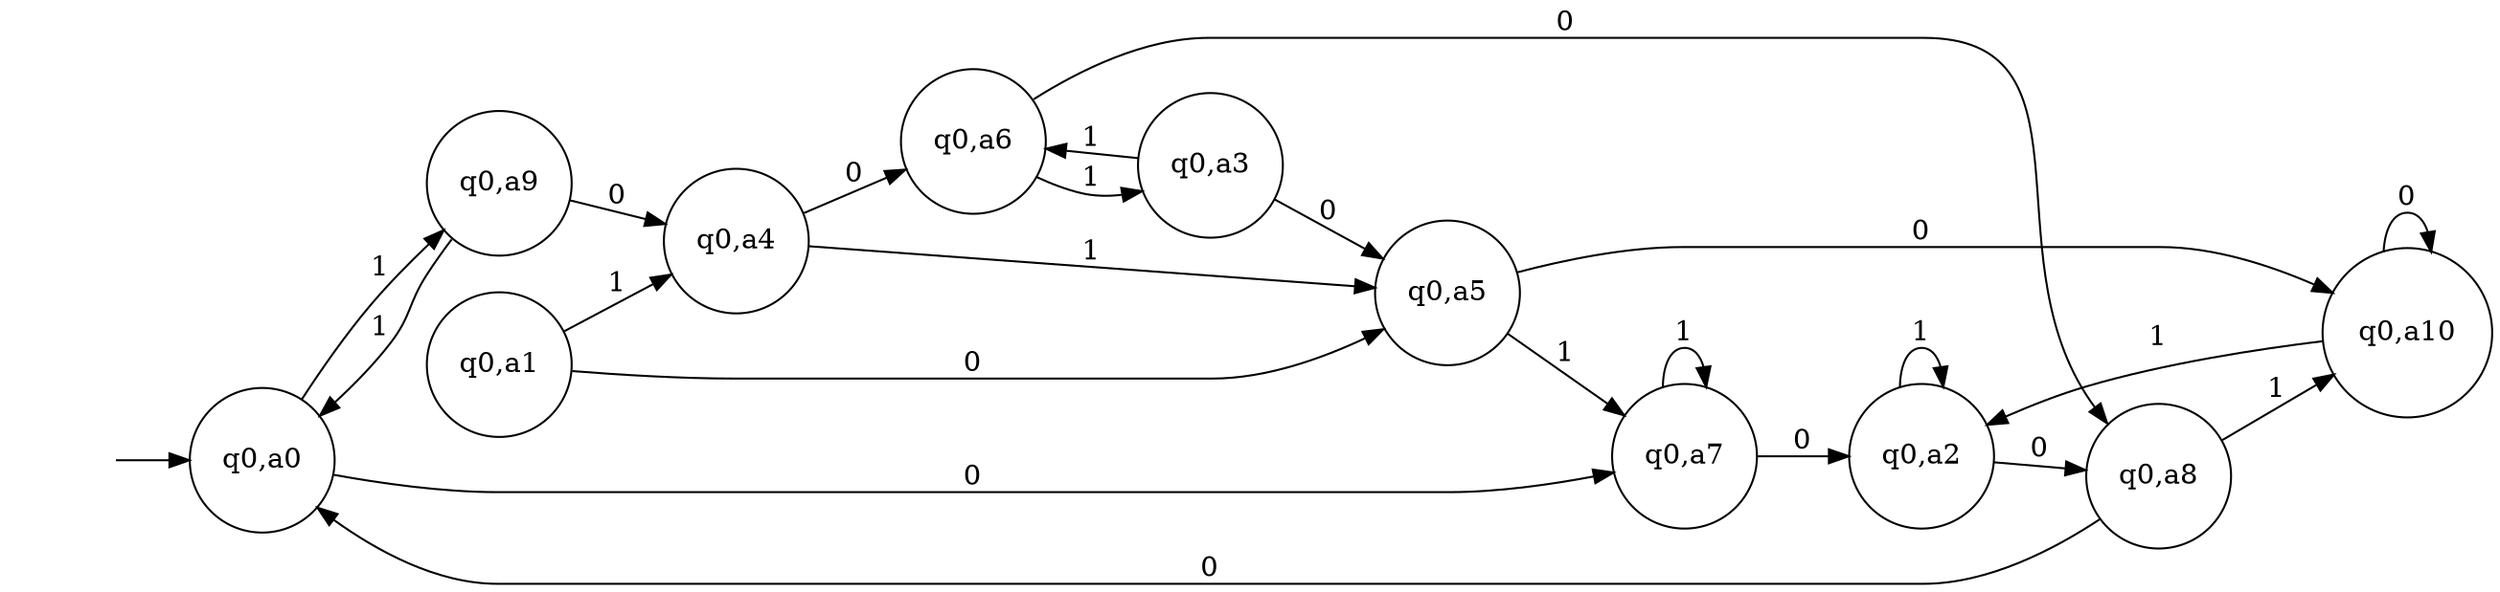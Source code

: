 digraph "DFA Product" {
	graph [rankdir=LR]
	"" [label="" shape=plaintext]
	"q0,a5" [label="q0,a5" shape=circle]
	"q0,a6" [label="q0,a6" shape=circle]
	"q0,a10" [label="q0,a10" shape=circle]
	"q0,a8" [label="q0,a8" shape=circle]
	"q0,a2" [label="q0,a2" shape=circle]
	"q0,a4" [label="q0,a4" shape=circle]
	"q0,a7" [label="q0,a7" shape=circle]
	"q0,a1" [label="q0,a1" shape=circle]
	"q0,a9" [label="q0,a9" shape=circle]
	"q0,a0" [label="q0,a0" shape=circle]
	"q0,a3" [label="q0,a3" shape=circle]
	"" -> "q0,a0" [label=""]
	"q0,a0" -> "q0,a7" [label=0]
	"q0,a0" -> "q0,a9" [label=1]
	"q0,a1" -> "q0,a5" [label=0]
	"q0,a1" -> "q0,a4" [label=1]
	"q0,a2" -> "q0,a8" [label=0]
	"q0,a2" -> "q0,a2" [label=1]
	"q0,a3" -> "q0,a5" [label=0]
	"q0,a3" -> "q0,a6" [label=1]
	"q0,a4" -> "q0,a6" [label=0]
	"q0,a4" -> "q0,a5" [label=1]
	"q0,a5" -> "q0,a10" [label=0]
	"q0,a5" -> "q0,a7" [label=1]
	"q0,a6" -> "q0,a8" [label=0]
	"q0,a6" -> "q0,a3" [label=1]
	"q0,a7" -> "q0,a2" [label=0]
	"q0,a7" -> "q0,a7" [label=1]
	"q0,a8" -> "q0,a0" [label=0]
	"q0,a8" -> "q0,a10" [label=1]
	"q0,a9" -> "q0,a4" [label=0]
	"q0,a9" -> "q0,a0" [label=1]
	"q0,a10" -> "q0,a10" [label=0]
	"q0,a10" -> "q0,a2" [label=1]
}
